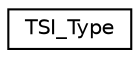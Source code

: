 digraph "Graphical Class Hierarchy"
{
 // LATEX_PDF_SIZE
  edge [fontname="Helvetica",fontsize="10",labelfontname="Helvetica",labelfontsize="10"];
  node [fontname="Helvetica",fontsize="10",shape=record];
  rankdir="LR";
  Node0 [label="TSI_Type",height=0.2,width=0.4,color="black", fillcolor="white", style="filled",URL="$struct_t_s_i___type.html",tooltip=" "];
}
